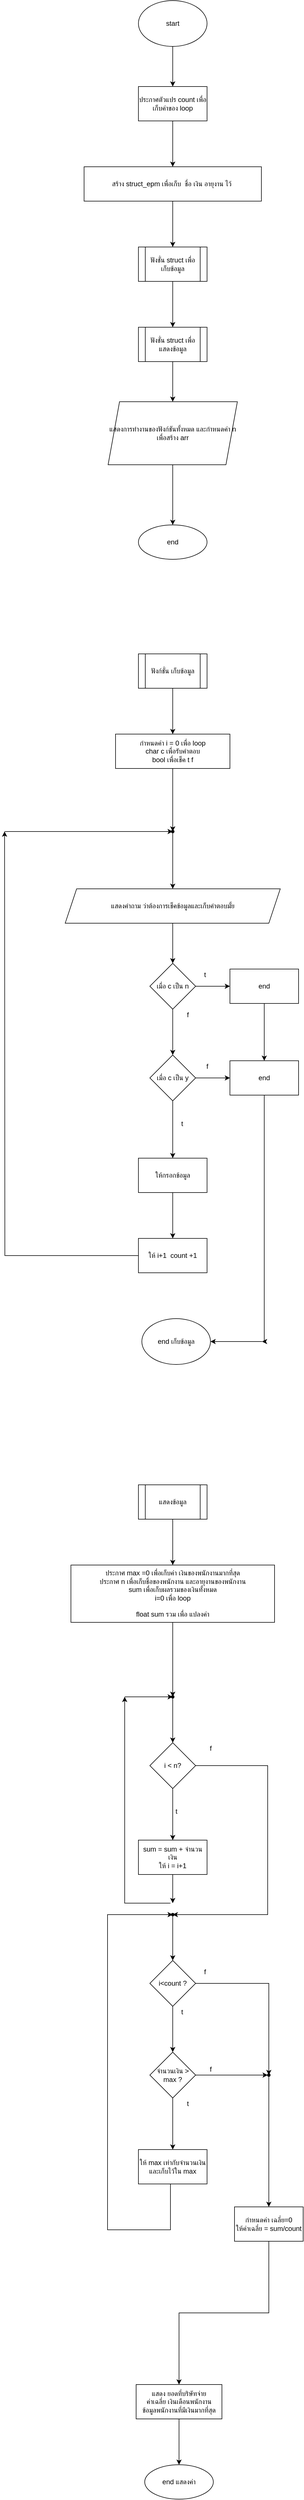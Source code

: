 <mxfile version="19.0.3" type="device"><diagram id="onMM3p5j4hYPguQBA83E" name="หน้า-1"><mxGraphModel dx="676" dy="677" grid="1" gridSize="10" guides="1" tooltips="1" connect="1" arrows="1" fold="1" page="1" pageScale="1" pageWidth="827" pageHeight="1169" math="0" shadow="0"><root><mxCell id="0"/><mxCell id="1" parent="0"/><mxCell id="lHx4PySHrPkCQGgXl8P3-20" value="" style="edgeStyle=orthogonalEdgeStyle;rounded=0;orthogonalLoop=1;jettySize=auto;html=1;" edge="1" parent="1" source="lHx4PySHrPkCQGgXl8P3-1" target="lHx4PySHrPkCQGgXl8P3-19"><mxGeometry relative="1" as="geometry"/></mxCell><mxCell id="lHx4PySHrPkCQGgXl8P3-1" value="start" style="ellipse;whiteSpace=wrap;html=1;" vertex="1" parent="1"><mxGeometry x="294" y="50" width="120" height="80" as="geometry"/></mxCell><mxCell id="lHx4PySHrPkCQGgXl8P3-22" value="" style="edgeStyle=orthogonalEdgeStyle;rounded=0;orthogonalLoop=1;jettySize=auto;html=1;" edge="1" parent="1" source="lHx4PySHrPkCQGgXl8P3-19" target="lHx4PySHrPkCQGgXl8P3-21"><mxGeometry relative="1" as="geometry"/></mxCell><mxCell id="lHx4PySHrPkCQGgXl8P3-19" value="ประกาศตัวแปร count เพื่อเก็บค่าของ loop" style="whiteSpace=wrap;html=1;" vertex="1" parent="1"><mxGeometry x="294" y="200" width="120" height="60" as="geometry"/></mxCell><mxCell id="lHx4PySHrPkCQGgXl8P3-24" value="" style="edgeStyle=orthogonalEdgeStyle;rounded=0;orthogonalLoop=1;jettySize=auto;html=1;" edge="1" parent="1" source="lHx4PySHrPkCQGgXl8P3-21" target="lHx4PySHrPkCQGgXl8P3-23"><mxGeometry relative="1" as="geometry"/></mxCell><mxCell id="lHx4PySHrPkCQGgXl8P3-21" value="สร้าง struct_epm เพื่อเก็บ&amp;nbsp; ชื่อ เงิน อายุงาน ไว้&amp;nbsp;" style="whiteSpace=wrap;html=1;" vertex="1" parent="1"><mxGeometry x="199" y="340" width="310" height="60" as="geometry"/></mxCell><mxCell id="lHx4PySHrPkCQGgXl8P3-26" value="" style="edgeStyle=orthogonalEdgeStyle;rounded=0;orthogonalLoop=1;jettySize=auto;html=1;" edge="1" parent="1" source="lHx4PySHrPkCQGgXl8P3-23" target="lHx4PySHrPkCQGgXl8P3-25"><mxGeometry relative="1" as="geometry"/></mxCell><mxCell id="lHx4PySHrPkCQGgXl8P3-23" value="ฟังชั่น struct เพื่อเก็บข้อมูล" style="shape=process;whiteSpace=wrap;html=1;backgroundOutline=1;" vertex="1" parent="1"><mxGeometry x="294" y="480" width="120" height="60" as="geometry"/></mxCell><mxCell id="lHx4PySHrPkCQGgXl8P3-28" value="" style="edgeStyle=orthogonalEdgeStyle;rounded=0;orthogonalLoop=1;jettySize=auto;html=1;" edge="1" parent="1" source="lHx4PySHrPkCQGgXl8P3-25" target="lHx4PySHrPkCQGgXl8P3-27"><mxGeometry relative="1" as="geometry"/></mxCell><mxCell id="lHx4PySHrPkCQGgXl8P3-25" value="ฟังชั่น struct เพื่อแสดงข้อมูล" style="shape=process;whiteSpace=wrap;html=1;backgroundOutline=1;" vertex="1" parent="1"><mxGeometry x="294" y="620" width="120" height="60" as="geometry"/></mxCell><mxCell id="lHx4PySHrPkCQGgXl8P3-30" value="" style="edgeStyle=orthogonalEdgeStyle;rounded=0;orthogonalLoop=1;jettySize=auto;html=1;" edge="1" parent="1" source="lHx4PySHrPkCQGgXl8P3-27" target="lHx4PySHrPkCQGgXl8P3-29"><mxGeometry relative="1" as="geometry"/></mxCell><mxCell id="lHx4PySHrPkCQGgXl8P3-27" value="แสดงการทำงานของฟังก์ชันทั้งหมด และกำหนดค่า n เพื่อสร้าง arr" style="shape=parallelogram;perimeter=parallelogramPerimeter;whiteSpace=wrap;html=1;fixedSize=1;" vertex="1" parent="1"><mxGeometry x="241" y="750" width="226" height="110" as="geometry"/></mxCell><mxCell id="lHx4PySHrPkCQGgXl8P3-29" value="end" style="ellipse;whiteSpace=wrap;html=1;" vertex="1" parent="1"><mxGeometry x="294" y="965" width="120" height="60" as="geometry"/></mxCell><mxCell id="lHx4PySHrPkCQGgXl8P3-33" value="" style="edgeStyle=orthogonalEdgeStyle;rounded=0;orthogonalLoop=1;jettySize=auto;html=1;" edge="1" parent="1" source="lHx4PySHrPkCQGgXl8P3-31" target="lHx4PySHrPkCQGgXl8P3-32"><mxGeometry relative="1" as="geometry"/></mxCell><mxCell id="lHx4PySHrPkCQGgXl8P3-31" value="ฟังก์ชั่น เก็บข้อมูล" style="shape=process;whiteSpace=wrap;html=1;backgroundOutline=1;" vertex="1" parent="1"><mxGeometry x="294" y="1190" width="120" height="60" as="geometry"/></mxCell><mxCell id="lHx4PySHrPkCQGgXl8P3-35" value="" style="edgeStyle=orthogonalEdgeStyle;rounded=0;orthogonalLoop=1;jettySize=auto;html=1;" edge="1" parent="1" source="lHx4PySHrPkCQGgXl8P3-32" target="lHx4PySHrPkCQGgXl8P3-34"><mxGeometry relative="1" as="geometry"/></mxCell><mxCell id="lHx4PySHrPkCQGgXl8P3-32" value="กำหนดค่า i = 0 เพื่อ loop&lt;br&gt;char c เพื่อรับคำตอบ&lt;br&gt;bool เพื่อเช็ค t f" style="whiteSpace=wrap;html=1;" vertex="1" parent="1"><mxGeometry x="254" y="1330" width="200" height="60" as="geometry"/></mxCell><mxCell id="lHx4PySHrPkCQGgXl8P3-37" value="" style="edgeStyle=orthogonalEdgeStyle;rounded=0;orthogonalLoop=1;jettySize=auto;html=1;" edge="1" parent="1" source="lHx4PySHrPkCQGgXl8P3-34" target="lHx4PySHrPkCQGgXl8P3-36"><mxGeometry relative="1" as="geometry"/></mxCell><mxCell id="lHx4PySHrPkCQGgXl8P3-34" value="" style="shape=waypoint;sketch=0;size=6;pointerEvents=1;points=[];fillColor=default;resizable=0;rotatable=0;perimeter=centerPerimeter;snapToPoint=1;" vertex="1" parent="1"><mxGeometry x="334" y="1480" width="40" height="40" as="geometry"/></mxCell><mxCell id="lHx4PySHrPkCQGgXl8P3-39" value="" style="edgeStyle=orthogonalEdgeStyle;rounded=0;orthogonalLoop=1;jettySize=auto;html=1;" edge="1" parent="1" source="lHx4PySHrPkCQGgXl8P3-36" target="lHx4PySHrPkCQGgXl8P3-38"><mxGeometry relative="1" as="geometry"/></mxCell><mxCell id="lHx4PySHrPkCQGgXl8P3-36" value="แสดงคำถาม ว่าต้องการเช็คข้อมูลและเก็บคำตอบมั้ย" style="shape=parallelogram;perimeter=parallelogramPerimeter;whiteSpace=wrap;html=1;fixedSize=1;sketch=0;" vertex="1" parent="1"><mxGeometry x="166" y="1600" width="376" height="60" as="geometry"/></mxCell><mxCell id="lHx4PySHrPkCQGgXl8P3-41" value="" style="edgeStyle=orthogonalEdgeStyle;rounded=0;orthogonalLoop=1;jettySize=auto;html=1;" edge="1" parent="1" source="lHx4PySHrPkCQGgXl8P3-38" target="lHx4PySHrPkCQGgXl8P3-40"><mxGeometry relative="1" as="geometry"/></mxCell><mxCell id="lHx4PySHrPkCQGgXl8P3-43" value="" style="edgeStyle=orthogonalEdgeStyle;rounded=0;orthogonalLoop=1;jettySize=auto;html=1;" edge="1" parent="1" source="lHx4PySHrPkCQGgXl8P3-38" target="lHx4PySHrPkCQGgXl8P3-42"><mxGeometry relative="1" as="geometry"/></mxCell><mxCell id="lHx4PySHrPkCQGgXl8P3-38" value="เมื่อ c เป็น n" style="rhombus;whiteSpace=wrap;html=1;sketch=0;" vertex="1" parent="1"><mxGeometry x="314" y="1730" width="80" height="80" as="geometry"/></mxCell><mxCell id="lHx4PySHrPkCQGgXl8P3-59" value="" style="edgeStyle=orthogonalEdgeStyle;rounded=0;orthogonalLoop=1;jettySize=auto;html=1;" edge="1" parent="1" source="lHx4PySHrPkCQGgXl8P3-40" target="lHx4PySHrPkCQGgXl8P3-46"><mxGeometry relative="1" as="geometry"/></mxCell><mxCell id="lHx4PySHrPkCQGgXl8P3-40" value="end" style="whiteSpace=wrap;html=1;sketch=0;" vertex="1" parent="1"><mxGeometry x="454" y="1740" width="120" height="60" as="geometry"/></mxCell><mxCell id="lHx4PySHrPkCQGgXl8P3-47" value="" style="edgeStyle=orthogonalEdgeStyle;rounded=0;orthogonalLoop=1;jettySize=auto;html=1;" edge="1" parent="1" source="lHx4PySHrPkCQGgXl8P3-42" target="lHx4PySHrPkCQGgXl8P3-46"><mxGeometry relative="1" as="geometry"/></mxCell><mxCell id="lHx4PySHrPkCQGgXl8P3-52" value="" style="edgeStyle=orthogonalEdgeStyle;rounded=0;orthogonalLoop=1;jettySize=auto;html=1;" edge="1" parent="1" source="lHx4PySHrPkCQGgXl8P3-42" target="lHx4PySHrPkCQGgXl8P3-51"><mxGeometry relative="1" as="geometry"/></mxCell><mxCell id="lHx4PySHrPkCQGgXl8P3-42" value="เมื่อ c เป็น y" style="rhombus;whiteSpace=wrap;html=1;sketch=0;" vertex="1" parent="1"><mxGeometry x="314" y="1890" width="80" height="80" as="geometry"/></mxCell><mxCell id="lHx4PySHrPkCQGgXl8P3-60" style="edgeStyle=orthogonalEdgeStyle;rounded=0;orthogonalLoop=1;jettySize=auto;html=1;" edge="1" parent="1" source="lHx4PySHrPkCQGgXl8P3-46"><mxGeometry relative="1" as="geometry"><mxPoint x="510" y="2390" as="targetPoint"/><Array as="points"><mxPoint x="514" y="2390"/></Array></mxGeometry></mxCell><mxCell id="lHx4PySHrPkCQGgXl8P3-46" value="end" style="whiteSpace=wrap;html=1;sketch=0;" vertex="1" parent="1"><mxGeometry x="454" y="1900" width="120" height="60" as="geometry"/></mxCell><mxCell id="lHx4PySHrPkCQGgXl8P3-48" value="t" style="text;html=1;align=center;verticalAlign=middle;resizable=0;points=[];autosize=1;strokeColor=none;fillColor=none;" vertex="1" parent="1"><mxGeometry x="400" y="1740" width="20" height="20" as="geometry"/></mxCell><mxCell id="lHx4PySHrPkCQGgXl8P3-49" value="f" style="text;html=1;align=center;verticalAlign=middle;resizable=0;points=[];autosize=1;strokeColor=none;fillColor=none;" vertex="1" parent="1"><mxGeometry x="370" y="1810" width="20" height="20" as="geometry"/></mxCell><mxCell id="lHx4PySHrPkCQGgXl8P3-50" value="f" style="text;html=1;align=center;verticalAlign=middle;resizable=0;points=[];autosize=1;strokeColor=none;fillColor=none;" vertex="1" parent="1"><mxGeometry x="404" y="1900" width="20" height="20" as="geometry"/></mxCell><mxCell id="lHx4PySHrPkCQGgXl8P3-55" value="" style="edgeStyle=orthogonalEdgeStyle;rounded=0;orthogonalLoop=1;jettySize=auto;html=1;" edge="1" parent="1" source="lHx4PySHrPkCQGgXl8P3-51" target="lHx4PySHrPkCQGgXl8P3-54"><mxGeometry relative="1" as="geometry"/></mxCell><mxCell id="lHx4PySHrPkCQGgXl8P3-51" value="ให้กรอกข้อมูล" style="whiteSpace=wrap;html=1;sketch=0;" vertex="1" parent="1"><mxGeometry x="294" y="2070" width="120" height="60" as="geometry"/></mxCell><mxCell id="lHx4PySHrPkCQGgXl8P3-53" value="t" style="text;html=1;align=center;verticalAlign=middle;resizable=0;points=[];autosize=1;strokeColor=none;fillColor=none;" vertex="1" parent="1"><mxGeometry x="360" y="2000" width="20" height="20" as="geometry"/></mxCell><mxCell id="lHx4PySHrPkCQGgXl8P3-57" style="edgeStyle=orthogonalEdgeStyle;rounded=0;orthogonalLoop=1;jettySize=auto;html=1;" edge="1" parent="1" source="lHx4PySHrPkCQGgXl8P3-54"><mxGeometry relative="1" as="geometry"><mxPoint x="60" y="1500" as="targetPoint"/></mxGeometry></mxCell><mxCell id="lHx4PySHrPkCQGgXl8P3-54" value="ให้ i+1&amp;nbsp; count +1" style="whiteSpace=wrap;html=1;sketch=0;" vertex="1" parent="1"><mxGeometry x="294" y="2210" width="120" height="60" as="geometry"/></mxCell><mxCell id="lHx4PySHrPkCQGgXl8P3-58" value="" style="endArrow=classic;html=1;rounded=0;entryX=0.625;entryY=0.55;entryDx=0;entryDy=0;entryPerimeter=0;" edge="1" parent="1" target="lHx4PySHrPkCQGgXl8P3-34"><mxGeometry width="50" height="50" relative="1" as="geometry"><mxPoint x="60" y="1500" as="sourcePoint"/><mxPoint x="590" y="1670" as="targetPoint"/></mxGeometry></mxCell><mxCell id="lHx4PySHrPkCQGgXl8P3-61" value="end เก็บข้อมูล" style="ellipse;whiteSpace=wrap;html=1;" vertex="1" parent="1"><mxGeometry x="300" y="2350" width="120" height="80" as="geometry"/></mxCell><mxCell id="lHx4PySHrPkCQGgXl8P3-62" value="" style="endArrow=classic;html=1;rounded=0;" edge="1" parent="1" target="lHx4PySHrPkCQGgXl8P3-61"><mxGeometry width="50" height="50" relative="1" as="geometry"><mxPoint x="510" y="2390" as="sourcePoint"/><mxPoint x="590" y="2370" as="targetPoint"/></mxGeometry></mxCell><mxCell id="lHx4PySHrPkCQGgXl8P3-66" value="" style="edgeStyle=orthogonalEdgeStyle;rounded=0;orthogonalLoop=1;jettySize=auto;html=1;" edge="1" parent="1" source="lHx4PySHrPkCQGgXl8P3-63" target="lHx4PySHrPkCQGgXl8P3-65"><mxGeometry relative="1" as="geometry"/></mxCell><mxCell id="lHx4PySHrPkCQGgXl8P3-63" value="แสดงข้อมูล" style="shape=process;whiteSpace=wrap;html=1;backgroundOutline=1;" vertex="1" parent="1"><mxGeometry x="294" y="2640" width="120" height="60" as="geometry"/></mxCell><mxCell id="lHx4PySHrPkCQGgXl8P3-68" value="" style="edgeStyle=orthogonalEdgeStyle;rounded=0;orthogonalLoop=1;jettySize=auto;html=1;" edge="1" parent="1" source="lHx4PySHrPkCQGgXl8P3-65" target="lHx4PySHrPkCQGgXl8P3-67"><mxGeometry relative="1" as="geometry"/></mxCell><mxCell id="lHx4PySHrPkCQGgXl8P3-65" value="ประกาศ max =0 เพื่อเก็บค่า เงินของพนักงานมากที่สุด&lt;br&gt;ประกาศ n เพื่อเก็บชื่อของพนักงาน และอายุงานของพนักงาน&lt;br&gt;sum เพื่อเก็บผลรวมของเงินทั้งหมด&lt;br&gt;i=0 เพื่อ loop&lt;br&gt;&amp;nbsp;&lt;br&gt;float sum รวม เพื่อ แปลงค่า" style="whiteSpace=wrap;html=1;" vertex="1" parent="1"><mxGeometry x="176" y="2780" width="356" height="100" as="geometry"/></mxCell><mxCell id="lHx4PySHrPkCQGgXl8P3-70" value="" style="edgeStyle=orthogonalEdgeStyle;rounded=0;orthogonalLoop=1;jettySize=auto;html=1;" edge="1" parent="1" source="lHx4PySHrPkCQGgXl8P3-67" target="lHx4PySHrPkCQGgXl8P3-69"><mxGeometry relative="1" as="geometry"/></mxCell><mxCell id="lHx4PySHrPkCQGgXl8P3-67" value="" style="shape=waypoint;sketch=0;size=6;pointerEvents=1;points=[];fillColor=default;resizable=0;rotatable=0;perimeter=centerPerimeter;snapToPoint=1;" vertex="1" parent="1"><mxGeometry x="334" y="2990" width="40" height="40" as="geometry"/></mxCell><mxCell id="lHx4PySHrPkCQGgXl8P3-72" value="" style="edgeStyle=orthogonalEdgeStyle;rounded=0;orthogonalLoop=1;jettySize=auto;html=1;" edge="1" parent="1" source="lHx4PySHrPkCQGgXl8P3-69" target="lHx4PySHrPkCQGgXl8P3-71"><mxGeometry relative="1" as="geometry"/></mxCell><mxCell id="lHx4PySHrPkCQGgXl8P3-76" style="edgeStyle=orthogonalEdgeStyle;rounded=0;orthogonalLoop=1;jettySize=auto;html=1;exitX=1;exitY=0.5;exitDx=0;exitDy=0;entryX=0.45;entryY=0.45;entryDx=0;entryDy=0;entryPerimeter=0;" edge="1" parent="1" source="lHx4PySHrPkCQGgXl8P3-69" target="lHx4PySHrPkCQGgXl8P3-77"><mxGeometry relative="1" as="geometry"><mxPoint x="360" y="3390" as="targetPoint"/><Array as="points"><mxPoint x="520" y="3130"/><mxPoint x="520" y="3390"/></Array></mxGeometry></mxCell><mxCell id="lHx4PySHrPkCQGgXl8P3-69" value="i &amp;lt; n?" style="rhombus;whiteSpace=wrap;html=1;sketch=0;" vertex="1" parent="1"><mxGeometry x="314" y="3090" width="80" height="80" as="geometry"/></mxCell><mxCell id="lHx4PySHrPkCQGgXl8P3-71" value="sum = sum + จำนวนเงิน&lt;br&gt;ให้ i = i+1" style="whiteSpace=wrap;html=1;sketch=0;" vertex="1" parent="1"><mxGeometry x="294" y="3260" width="120" height="60" as="geometry"/></mxCell><mxCell id="lHx4PySHrPkCQGgXl8P3-73" value="" style="endArrow=classic;html=1;rounded=0;exitX=0.5;exitY=1;exitDx=0;exitDy=0;" edge="1" parent="1" source="lHx4PySHrPkCQGgXl8P3-71"><mxGeometry width="50" height="50" relative="1" as="geometry"><mxPoint x="370" y="3380" as="sourcePoint"/><mxPoint x="354" y="3370" as="targetPoint"/></mxGeometry></mxCell><mxCell id="lHx4PySHrPkCQGgXl8P3-74" value="" style="endArrow=classic;html=1;rounded=0;" edge="1" parent="1"><mxGeometry width="50" height="50" relative="1" as="geometry"><mxPoint x="350" y="3370" as="sourcePoint"/><mxPoint x="270" y="3010" as="targetPoint"/><Array as="points"><mxPoint x="270" y="3370"/></Array></mxGeometry></mxCell><mxCell id="lHx4PySHrPkCQGgXl8P3-75" value="" style="endArrow=classic;html=1;rounded=0;" edge="1" parent="1" target="lHx4PySHrPkCQGgXl8P3-67"><mxGeometry width="50" height="50" relative="1" as="geometry"><mxPoint x="270" y="3010" as="sourcePoint"/><mxPoint x="260" y="3030" as="targetPoint"/></mxGeometry></mxCell><mxCell id="lHx4PySHrPkCQGgXl8P3-80" value="" style="edgeStyle=orthogonalEdgeStyle;rounded=0;orthogonalLoop=1;jettySize=auto;html=1;" edge="1" parent="1" source="lHx4PySHrPkCQGgXl8P3-77" target="lHx4PySHrPkCQGgXl8P3-79"><mxGeometry relative="1" as="geometry"/></mxCell><mxCell id="lHx4PySHrPkCQGgXl8P3-77" value="" style="shape=waypoint;sketch=0;size=6;pointerEvents=1;points=[];fillColor=default;resizable=0;rotatable=0;perimeter=centerPerimeter;snapToPoint=1;" vertex="1" parent="1"><mxGeometry x="334" y="3370" width="40" height="40" as="geometry"/></mxCell><mxCell id="lHx4PySHrPkCQGgXl8P3-86" value="" style="edgeStyle=orthogonalEdgeStyle;rounded=0;orthogonalLoop=1;jettySize=auto;html=1;" edge="1" parent="1" source="lHx4PySHrPkCQGgXl8P3-79" target="lHx4PySHrPkCQGgXl8P3-85"><mxGeometry relative="1" as="geometry"/></mxCell><mxCell id="lHx4PySHrPkCQGgXl8P3-89" style="edgeStyle=orthogonalEdgeStyle;rounded=0;orthogonalLoop=1;jettySize=auto;html=1;exitX=1;exitY=0.5;exitDx=0;exitDy=0;" edge="1" parent="1" source="lHx4PySHrPkCQGgXl8P3-79" target="lHx4PySHrPkCQGgXl8P3-87"><mxGeometry relative="1" as="geometry"><mxPoint x="589" y="3550" as="targetPoint"/></mxGeometry></mxCell><mxCell id="lHx4PySHrPkCQGgXl8P3-79" value="i&amp;lt;count ?" style="rhombus;whiteSpace=wrap;html=1;sketch=0;" vertex="1" parent="1"><mxGeometry x="314" y="3470" width="80" height="80" as="geometry"/></mxCell><mxCell id="lHx4PySHrPkCQGgXl8P3-83" value="f" style="text;html=1;align=center;verticalAlign=middle;resizable=0;points=[];autosize=1;strokeColor=none;fillColor=none;" vertex="1" parent="1"><mxGeometry x="410" y="3090" width="20" height="20" as="geometry"/></mxCell><mxCell id="lHx4PySHrPkCQGgXl8P3-84" value="t" style="text;html=1;align=center;verticalAlign=middle;resizable=0;points=[];autosize=1;strokeColor=none;fillColor=none;" vertex="1" parent="1"><mxGeometry x="350" y="3200" width="20" height="20" as="geometry"/></mxCell><mxCell id="lHx4PySHrPkCQGgXl8P3-88" style="edgeStyle=orthogonalEdgeStyle;rounded=0;orthogonalLoop=1;jettySize=auto;html=1;" edge="1" parent="1" source="lHx4PySHrPkCQGgXl8P3-85"><mxGeometry relative="1" as="geometry"><mxPoint x="520" y="3670" as="targetPoint"/></mxGeometry></mxCell><mxCell id="lHx4PySHrPkCQGgXl8P3-91" value="" style="edgeStyle=orthogonalEdgeStyle;rounded=0;orthogonalLoop=1;jettySize=auto;html=1;" edge="1" parent="1" source="lHx4PySHrPkCQGgXl8P3-85" target="lHx4PySHrPkCQGgXl8P3-90"><mxGeometry relative="1" as="geometry"/></mxCell><mxCell id="lHx4PySHrPkCQGgXl8P3-85" value="จำนวนเงิน &amp;gt; max ?" style="rhombus;whiteSpace=wrap;html=1;sketch=0;" vertex="1" parent="1"><mxGeometry x="314" y="3630" width="80" height="80" as="geometry"/></mxCell><mxCell id="lHx4PySHrPkCQGgXl8P3-108" style="edgeStyle=orthogonalEdgeStyle;rounded=0;orthogonalLoop=1;jettySize=auto;html=1;entryX=0.5;entryY=0;entryDx=0;entryDy=0;" edge="1" parent="1" source="lHx4PySHrPkCQGgXl8P3-87" target="lHx4PySHrPkCQGgXl8P3-107"><mxGeometry relative="1" as="geometry"/></mxCell><mxCell id="lHx4PySHrPkCQGgXl8P3-87" value="" style="shape=waypoint;sketch=0;size=6;pointerEvents=1;points=[];fillColor=default;resizable=0;rotatable=0;perimeter=centerPerimeter;snapToPoint=1;" vertex="1" parent="1"><mxGeometry x="502" y="3650" width="40" height="40" as="geometry"/></mxCell><mxCell id="lHx4PySHrPkCQGgXl8P3-93" value="" style="edgeStyle=orthogonalEdgeStyle;rounded=0;orthogonalLoop=1;jettySize=auto;html=1;entryX=0.45;entryY=0.675;entryDx=0;entryDy=0;entryPerimeter=0;" edge="1" parent="1" source="lHx4PySHrPkCQGgXl8P3-90" target="lHx4PySHrPkCQGgXl8P3-77"><mxGeometry relative="1" as="geometry"><mxPoint x="240" y="3390" as="targetPoint"/><Array as="points"><mxPoint x="350" y="3940"/><mxPoint x="240" y="3940"/><mxPoint x="240" y="3390"/></Array></mxGeometry></mxCell><mxCell id="lHx4PySHrPkCQGgXl8P3-90" value="ให้ max เท่ากับจำนวนเงิน และเก็บไว้ใน max" style="whiteSpace=wrap;html=1;sketch=0;" vertex="1" parent="1"><mxGeometry x="294" y="3800" width="120" height="60" as="geometry"/></mxCell><mxCell id="lHx4PySHrPkCQGgXl8P3-101" value="" style="edgeStyle=orthogonalEdgeStyle;rounded=0;orthogonalLoop=1;jettySize=auto;html=1;" edge="1" parent="1" source="lHx4PySHrPkCQGgXl8P3-99" target="lHx4PySHrPkCQGgXl8P3-100"><mxGeometry relative="1" as="geometry"/></mxCell><mxCell id="lHx4PySHrPkCQGgXl8P3-99" value="แสดง ยอดที่บริษัทจ่าย&lt;br&gt;ค่าเฉลี่ย เงินเดือนพนักงาน&lt;br&gt;ข้อมูลพนักงานที่มีเงินมากที่สุด" style="rounded=0;whiteSpace=wrap;html=1;" vertex="1" parent="1"><mxGeometry x="290" y="4210" width="150" height="60" as="geometry"/></mxCell><mxCell id="lHx4PySHrPkCQGgXl8P3-100" value="end แสดงค่า" style="ellipse;whiteSpace=wrap;html=1;rounded=0;" vertex="1" parent="1"><mxGeometry x="305" y="4350" width="120" height="60" as="geometry"/></mxCell><mxCell id="lHx4PySHrPkCQGgXl8P3-102" value="t" style="text;html=1;align=center;verticalAlign=middle;resizable=0;points=[];autosize=1;strokeColor=none;fillColor=none;" vertex="1" parent="1"><mxGeometry x="360" y="3550" width="20" height="20" as="geometry"/></mxCell><mxCell id="lHx4PySHrPkCQGgXl8P3-103" value="t" style="text;html=1;align=center;verticalAlign=middle;resizable=0;points=[];autosize=1;strokeColor=none;fillColor=none;" vertex="1" parent="1"><mxGeometry x="370" y="3710" width="20" height="20" as="geometry"/></mxCell><mxCell id="lHx4PySHrPkCQGgXl8P3-104" value="f" style="text;html=1;align=center;verticalAlign=middle;resizable=0;points=[];autosize=1;strokeColor=none;fillColor=none;" vertex="1" parent="1"><mxGeometry x="400" y="3480" width="20" height="20" as="geometry"/></mxCell><mxCell id="lHx4PySHrPkCQGgXl8P3-105" value="f" style="text;html=1;align=center;verticalAlign=middle;resizable=0;points=[];autosize=1;strokeColor=none;fillColor=none;" vertex="1" parent="1"><mxGeometry x="410" y="3650" width="20" height="20" as="geometry"/></mxCell><mxCell id="lHx4PySHrPkCQGgXl8P3-109" style="edgeStyle=orthogonalEdgeStyle;rounded=0;orthogonalLoop=1;jettySize=auto;html=1;exitX=0.5;exitY=1;exitDx=0;exitDy=0;entryX=0.5;entryY=0;entryDx=0;entryDy=0;" edge="1" parent="1" source="lHx4PySHrPkCQGgXl8P3-107" target="lHx4PySHrPkCQGgXl8P3-99"><mxGeometry relative="1" as="geometry"/></mxCell><mxCell id="lHx4PySHrPkCQGgXl8P3-107" value="กำหนดค่า เฉลี่ย=0&lt;br&gt;ให้ค่าเฉลี่ย = sum/count" style="whiteSpace=wrap;html=1;sketch=0;" vertex="1" parent="1"><mxGeometry x="462" y="3900" width="120" height="60" as="geometry"/></mxCell></root></mxGraphModel></diagram></mxfile>
